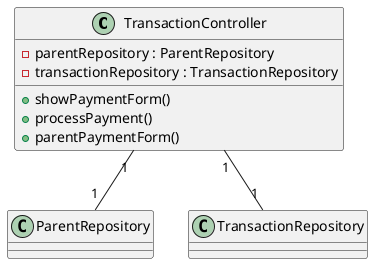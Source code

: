 @startuml
class TransactionController {
    -parentRepository : ParentRepository
    -transactionRepository : TransactionRepository
    +showPaymentForm()
    +processPayment()
    +parentPaymentForm()
}

TransactionController "1" -- "1" ParentRepository
TransactionController "1" -- "1" TransactionRepository
@enduml
